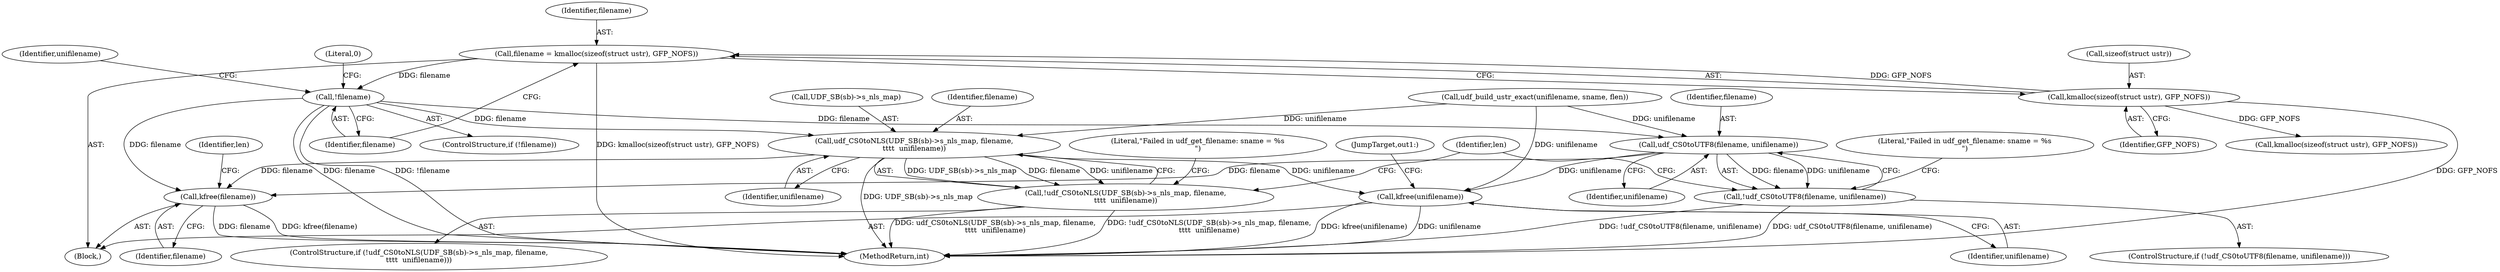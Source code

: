 digraph "0_linux_0e5cc9a40ada6046e6bc3bdfcd0c0d7e4b706b14_3@API" {
"1000112" [label="(Call,filename = kmalloc(sizeof(struct ustr), GFP_NOFS))"];
"1000114" [label="(Call,kmalloc(sizeof(struct ustr), GFP_NOFS))"];
"1000119" [label="(Call,!filename)"];
"1000146" [label="(Call,udf_CS0toUTF8(filename, unifilename))"];
"1000145" [label="(Call,!udf_CS0toUTF8(filename, unifilename))"];
"1000193" [label="(Call,kfree(unifilename))"];
"1000196" [label="(Call,kfree(filename))"];
"1000162" [label="(Call,udf_CS0toNLS(UDF_SB(sb)->s_nls_map, filename,\n\t\t\t\t  unifilename))"];
"1000161" [label="(Call,!udf_CS0toNLS(UDF_SB(sb)->s_nls_map, filename,\n\t\t\t\t  unifilename))"];
"1000146" [label="(Call,udf_CS0toUTF8(filename, unifilename))"];
"1000161" [label="(Call,!udf_CS0toNLS(UDF_SB(sb)->s_nls_map, filename,\n\t\t\t\t  unifilename))"];
"1000112" [label="(Call,filename = kmalloc(sizeof(struct ustr), GFP_NOFS))"];
"1000177" [label="(Identifier,len)"];
"1000193" [label="(Call,kfree(unifilename))"];
"1000115" [label="(Call,sizeof(struct ustr))"];
"1000114" [label="(Call,kmalloc(sizeof(struct ustr), GFP_NOFS))"];
"1000171" [label="(Literal,\"Failed in udf_get_filename: sname = %s\n\")"];
"1000196" [label="(Call,kfree(filename))"];
"1000113" [label="(Identifier,filename)"];
"1000118" [label="(ControlStructure,if (!filename))"];
"1000145" [label="(Call,!udf_CS0toUTF8(filename, unifilename))"];
"1000119" [label="(Call,!filename)"];
"1000122" [label="(Literal,0)"];
"1000163" [label="(Call,UDF_SB(sb)->s_nls_map)"];
"1000200" [label="(MethodReturn,int)"];
"1000120" [label="(Identifier,filename)"];
"1000162" [label="(Call,udf_CS0toNLS(UDF_SB(sb)->s_nls_map, filename,\n\t\t\t\t  unifilename))"];
"1000148" [label="(Identifier,unifilename)"];
"1000160" [label="(ControlStructure,if (!udf_CS0toNLS(UDF_SB(sb)->s_nls_map, filename,\n\t\t\t\t  unifilename)))"];
"1000117" [label="(Identifier,GFP_NOFS)"];
"1000167" [label="(Identifier,filename)"];
"1000197" [label="(Identifier,filename)"];
"1000105" [label="(Block,)"];
"1000147" [label="(Identifier,filename)"];
"1000151" [label="(Literal,\"Failed in udf_get_filename: sname = %s\n\")"];
"1000195" [label="(JumpTarget,out1:)"];
"1000168" [label="(Identifier,unifilename)"];
"1000199" [label="(Identifier,len)"];
"1000125" [label="(Call,kmalloc(sizeof(struct ustr), GFP_NOFS))"];
"1000124" [label="(Identifier,unifilename)"];
"1000134" [label="(Call,udf_build_ustr_exact(unifilename, sname, flen))"];
"1000194" [label="(Identifier,unifilename)"];
"1000144" [label="(ControlStructure,if (!udf_CS0toUTF8(filename, unifilename)))"];
"1000112" -> "1000105"  [label="AST: "];
"1000112" -> "1000114"  [label="CFG: "];
"1000113" -> "1000112"  [label="AST: "];
"1000114" -> "1000112"  [label="AST: "];
"1000120" -> "1000112"  [label="CFG: "];
"1000112" -> "1000200"  [label="DDG: kmalloc(sizeof(struct ustr), GFP_NOFS)"];
"1000114" -> "1000112"  [label="DDG: GFP_NOFS"];
"1000112" -> "1000119"  [label="DDG: filename"];
"1000114" -> "1000117"  [label="CFG: "];
"1000115" -> "1000114"  [label="AST: "];
"1000117" -> "1000114"  [label="AST: "];
"1000114" -> "1000200"  [label="DDG: GFP_NOFS"];
"1000114" -> "1000125"  [label="DDG: GFP_NOFS"];
"1000119" -> "1000118"  [label="AST: "];
"1000119" -> "1000120"  [label="CFG: "];
"1000120" -> "1000119"  [label="AST: "];
"1000122" -> "1000119"  [label="CFG: "];
"1000124" -> "1000119"  [label="CFG: "];
"1000119" -> "1000200"  [label="DDG: !filename"];
"1000119" -> "1000200"  [label="DDG: filename"];
"1000119" -> "1000146"  [label="DDG: filename"];
"1000119" -> "1000162"  [label="DDG: filename"];
"1000119" -> "1000196"  [label="DDG: filename"];
"1000146" -> "1000145"  [label="AST: "];
"1000146" -> "1000148"  [label="CFG: "];
"1000147" -> "1000146"  [label="AST: "];
"1000148" -> "1000146"  [label="AST: "];
"1000145" -> "1000146"  [label="CFG: "];
"1000146" -> "1000145"  [label="DDG: filename"];
"1000146" -> "1000145"  [label="DDG: unifilename"];
"1000134" -> "1000146"  [label="DDG: unifilename"];
"1000146" -> "1000193"  [label="DDG: unifilename"];
"1000146" -> "1000196"  [label="DDG: filename"];
"1000145" -> "1000144"  [label="AST: "];
"1000151" -> "1000145"  [label="CFG: "];
"1000177" -> "1000145"  [label="CFG: "];
"1000145" -> "1000200"  [label="DDG: !udf_CS0toUTF8(filename, unifilename)"];
"1000145" -> "1000200"  [label="DDG: udf_CS0toUTF8(filename, unifilename)"];
"1000193" -> "1000105"  [label="AST: "];
"1000193" -> "1000194"  [label="CFG: "];
"1000194" -> "1000193"  [label="AST: "];
"1000195" -> "1000193"  [label="CFG: "];
"1000193" -> "1000200"  [label="DDG: unifilename"];
"1000193" -> "1000200"  [label="DDG: kfree(unifilename)"];
"1000162" -> "1000193"  [label="DDG: unifilename"];
"1000134" -> "1000193"  [label="DDG: unifilename"];
"1000196" -> "1000105"  [label="AST: "];
"1000196" -> "1000197"  [label="CFG: "];
"1000197" -> "1000196"  [label="AST: "];
"1000199" -> "1000196"  [label="CFG: "];
"1000196" -> "1000200"  [label="DDG: filename"];
"1000196" -> "1000200"  [label="DDG: kfree(filename)"];
"1000162" -> "1000196"  [label="DDG: filename"];
"1000162" -> "1000161"  [label="AST: "];
"1000162" -> "1000168"  [label="CFG: "];
"1000163" -> "1000162"  [label="AST: "];
"1000167" -> "1000162"  [label="AST: "];
"1000168" -> "1000162"  [label="AST: "];
"1000161" -> "1000162"  [label="CFG: "];
"1000162" -> "1000200"  [label="DDG: UDF_SB(sb)->s_nls_map"];
"1000162" -> "1000161"  [label="DDG: UDF_SB(sb)->s_nls_map"];
"1000162" -> "1000161"  [label="DDG: filename"];
"1000162" -> "1000161"  [label="DDG: unifilename"];
"1000134" -> "1000162"  [label="DDG: unifilename"];
"1000161" -> "1000160"  [label="AST: "];
"1000171" -> "1000161"  [label="CFG: "];
"1000177" -> "1000161"  [label="CFG: "];
"1000161" -> "1000200"  [label="DDG: udf_CS0toNLS(UDF_SB(sb)->s_nls_map, filename,\n\t\t\t\t  unifilename)"];
"1000161" -> "1000200"  [label="DDG: !udf_CS0toNLS(UDF_SB(sb)->s_nls_map, filename,\n\t\t\t\t  unifilename)"];
}
